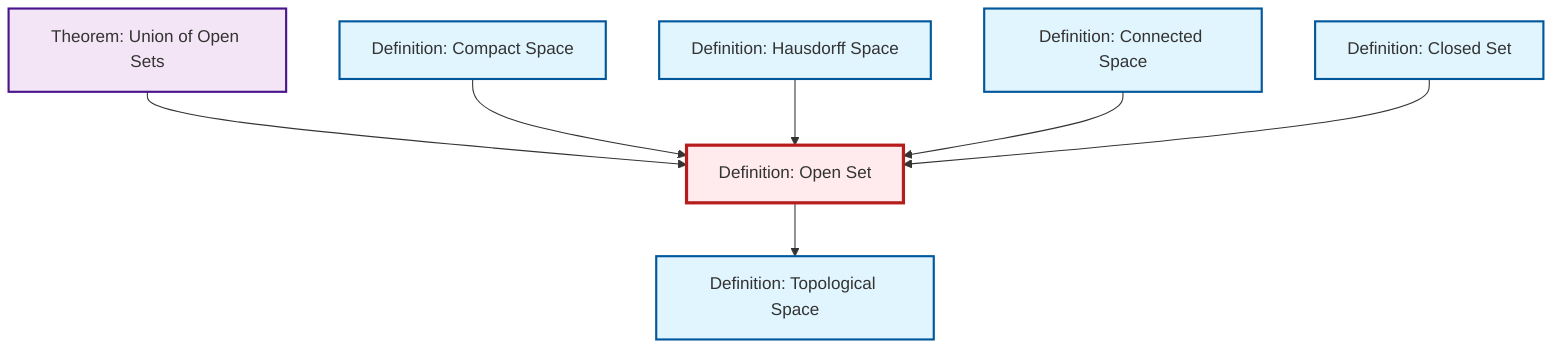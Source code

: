 graph TD
    classDef definition fill:#e1f5fe,stroke:#01579b,stroke-width:2px
    classDef theorem fill:#f3e5f5,stroke:#4a148c,stroke-width:2px
    classDef axiom fill:#fff3e0,stroke:#e65100,stroke-width:2px
    classDef example fill:#e8f5e9,stroke:#1b5e20,stroke-width:2px
    classDef current fill:#ffebee,stroke:#b71c1c,stroke-width:3px
    def-open-set["Definition: Open Set"]:::definition
    thm-union-open-sets["Theorem: Union of Open Sets"]:::theorem
    def-connected["Definition: Connected Space"]:::definition
    def-compact["Definition: Compact Space"]:::definition
    def-topological-space["Definition: Topological Space"]:::definition
    def-hausdorff["Definition: Hausdorff Space"]:::definition
    def-closed-set["Definition: Closed Set"]:::definition
    def-open-set --> def-topological-space
    thm-union-open-sets --> def-open-set
    def-compact --> def-open-set
    def-hausdorff --> def-open-set
    def-connected --> def-open-set
    def-closed-set --> def-open-set
    class def-open-set current